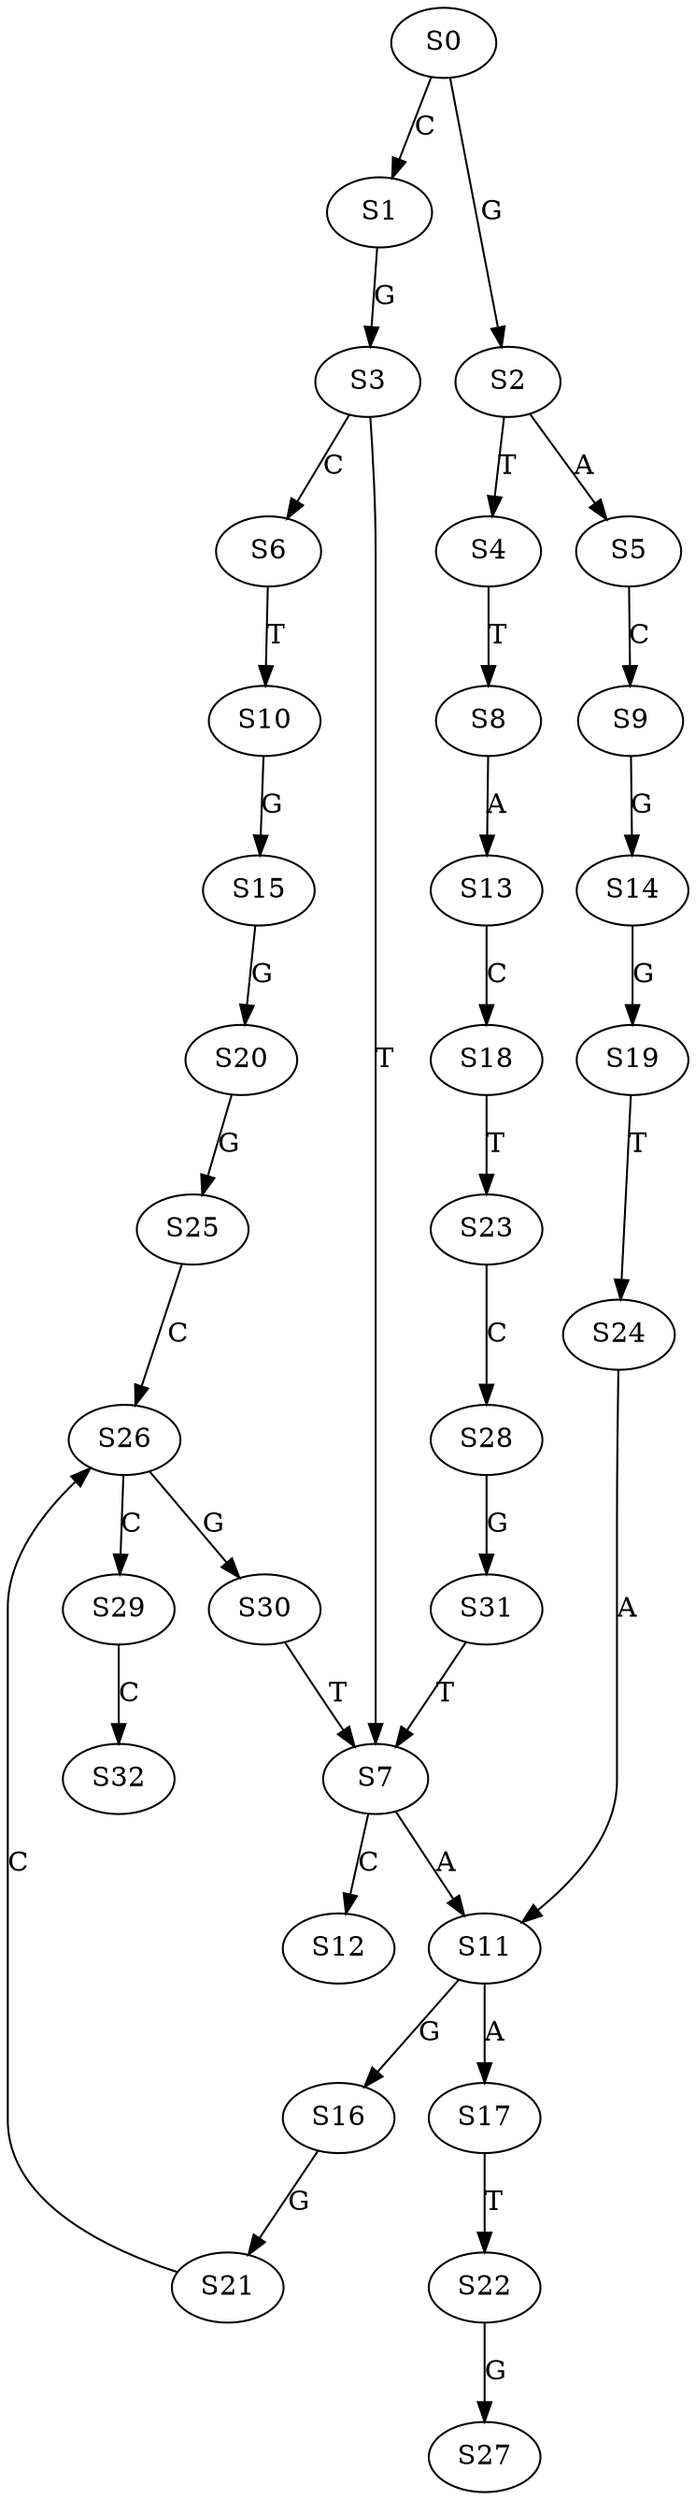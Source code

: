 strict digraph  {
	S0 -> S1 [ label = C ];
	S0 -> S2 [ label = G ];
	S1 -> S3 [ label = G ];
	S2 -> S4 [ label = T ];
	S2 -> S5 [ label = A ];
	S3 -> S6 [ label = C ];
	S3 -> S7 [ label = T ];
	S4 -> S8 [ label = T ];
	S5 -> S9 [ label = C ];
	S6 -> S10 [ label = T ];
	S7 -> S11 [ label = A ];
	S7 -> S12 [ label = C ];
	S8 -> S13 [ label = A ];
	S9 -> S14 [ label = G ];
	S10 -> S15 [ label = G ];
	S11 -> S16 [ label = G ];
	S11 -> S17 [ label = A ];
	S13 -> S18 [ label = C ];
	S14 -> S19 [ label = G ];
	S15 -> S20 [ label = G ];
	S16 -> S21 [ label = G ];
	S17 -> S22 [ label = T ];
	S18 -> S23 [ label = T ];
	S19 -> S24 [ label = T ];
	S20 -> S25 [ label = G ];
	S21 -> S26 [ label = C ];
	S22 -> S27 [ label = G ];
	S23 -> S28 [ label = C ];
	S24 -> S11 [ label = A ];
	S25 -> S26 [ label = C ];
	S26 -> S29 [ label = C ];
	S26 -> S30 [ label = G ];
	S28 -> S31 [ label = G ];
	S29 -> S32 [ label = C ];
	S30 -> S7 [ label = T ];
	S31 -> S7 [ label = T ];
}
